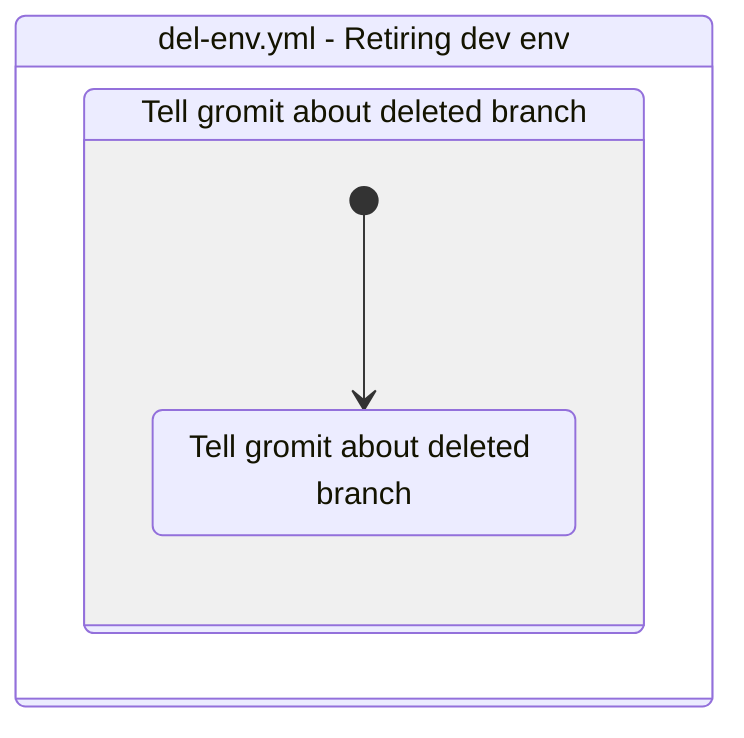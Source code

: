 stateDiagram-v2
    workflow : del-env.yml - Retiring dev env
    state workflow {
        retire: Tell gromit about deleted branch
        state retire {
            [*] --> step0retire
            step0retire : Tell gromit about deleted branch
        }
    }